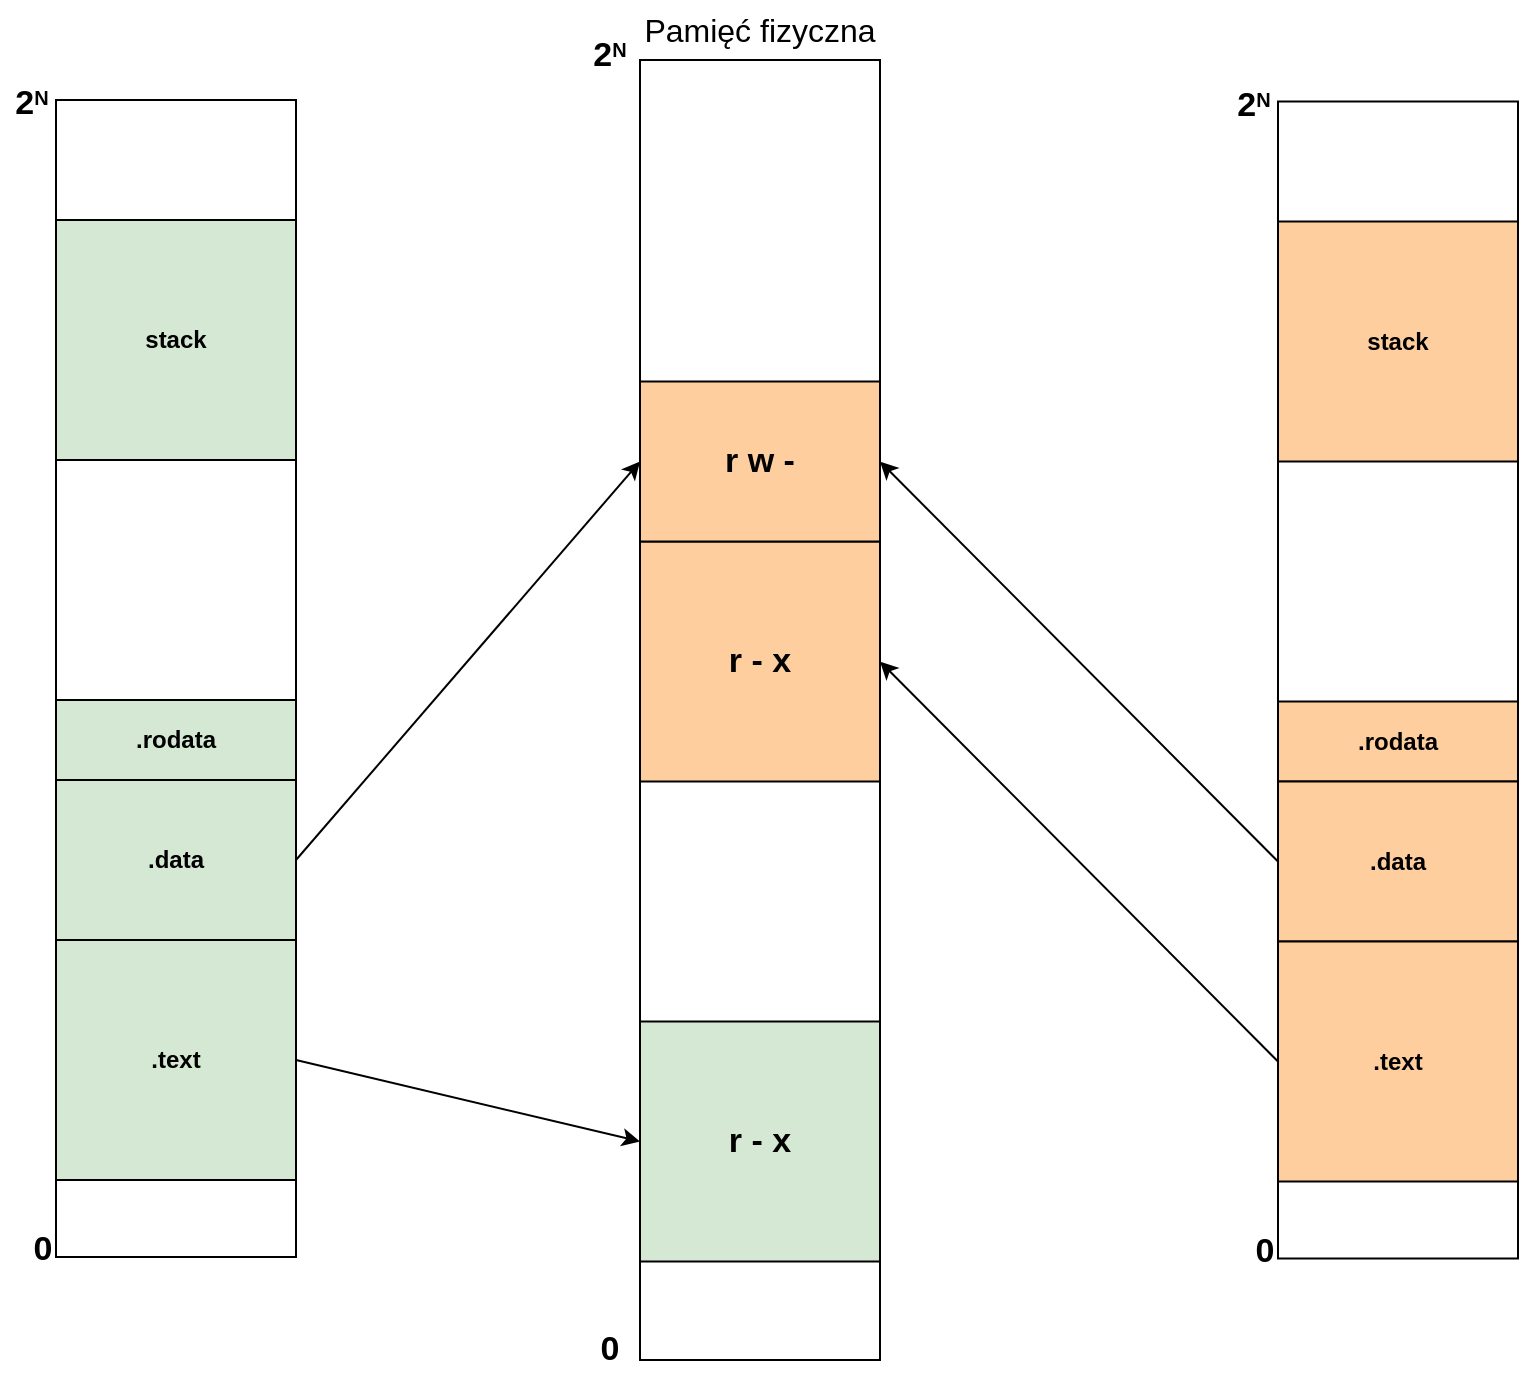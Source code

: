 <mxfile version="24.0.4" type="device">
  <diagram name="Page-1" id="bUzElv2l2GWEFmTksL0H">
    <mxGraphModel dx="345" dy="798" grid="1" gridSize="10" guides="1" tooltips="1" connect="1" arrows="1" fold="1" page="1" pageScale="1" pageWidth="850" pageHeight="1100" math="0" shadow="0">
      <root>
        <mxCell id="0" />
        <mxCell id="1" parent="0" />
        <mxCell id="l8w7lDZAc4AGo3SvnFqO-1" value="" style="rounded=0;whiteSpace=wrap;html=1;strokeWidth=1;fillColor=none;" parent="1" vertex="1">
          <mxGeometry x="948" y="60" width="120" height="578.5" as="geometry" />
        </mxCell>
        <mxCell id="QkMXo-uOz5fR3eblIkdU-6" value="" style="rounded=0;whiteSpace=wrap;html=1;strokeWidth=1;" parent="1" vertex="1">
          <mxGeometry x="1240" y="40" width="120" height="650" as="geometry" />
        </mxCell>
        <mxCell id="QkMXo-uOz5fR3eblIkdU-9" value="&lt;font style=&quot;font-size: 16px;&quot;&gt;Pamięć fizyczna&lt;/font&gt;" style="text;html=1;align=center;verticalAlign=middle;whiteSpace=wrap;rounded=0;" parent="1" vertex="1">
          <mxGeometry x="1240" y="10" width="120" height="30" as="geometry" />
        </mxCell>
        <mxCell id="QkMXo-uOz5fR3eblIkdU-42" value="" style="endArrow=none;html=1;rounded=0;strokeColor=none;" parent="1" edge="1">
          <mxGeometry width="50" height="50" relative="1" as="geometry">
            <mxPoint x="920.43" y="640" as="sourcePoint" />
            <mxPoint x="920" y="40" as="targetPoint" />
          </mxGeometry>
        </mxCell>
        <mxCell id="ApAm6ha_IGB6OoukJDqG-1" value="&lt;font style=&quot;font-size: 17px;&quot;&gt;&lt;b&gt;0&lt;/b&gt;&lt;b&gt;&lt;br&gt;&lt;/b&gt;&lt;/font&gt;" style="text;html=1;align=center;verticalAlign=middle;whiteSpace=wrap;rounded=0;" parent="1" vertex="1">
          <mxGeometry x="1195" y="670" width="60" height="30" as="geometry" />
        </mxCell>
        <mxCell id="ApAm6ha_IGB6OoukJDqG-2" value="&lt;font style=&quot;font-size: 17px;&quot;&gt;&lt;b style=&quot;font-size: 17px;&quot;&gt;2&lt;/b&gt;&lt;/font&gt;&lt;font size=&quot;1&quot;&gt;&lt;b&gt;&lt;sup style=&quot;font-size: 10px;&quot;&gt;N&lt;/sup&gt;&lt;/b&gt;&lt;/font&gt;" style="text;html=1;align=center;verticalAlign=middle;whiteSpace=wrap;rounded=0;fontSize=17;" parent="1" vertex="1">
          <mxGeometry x="1195" y="23" width="60" height="30" as="geometry" />
        </mxCell>
        <mxCell id="ApAm6ha_IGB6OoukJDqG-3" value="" style="endArrow=none;html=1;rounded=0;strokeColor=none;" parent="1" edge="1">
          <mxGeometry width="50" height="50" relative="1" as="geometry">
            <mxPoint x="1680.43" y="648.5" as="sourcePoint" />
            <mxPoint x="1680" y="48.5" as="targetPoint" />
          </mxGeometry>
        </mxCell>
        <mxCell id="l8w7lDZAc4AGo3SvnFqO-3" value="&lt;font style=&quot;font-size: 17px;&quot;&gt;&lt;b style=&quot;font-size: 17px;&quot;&gt;2&lt;/b&gt;&lt;/font&gt;&lt;font size=&quot;1&quot;&gt;&lt;b&gt;&lt;sup style=&quot;font-size: 10px;&quot;&gt;N&lt;/sup&gt;&lt;/b&gt;&lt;/font&gt;" style="text;html=1;align=center;verticalAlign=middle;whiteSpace=wrap;rounded=0;fontSize=17;" parent="1" vertex="1">
          <mxGeometry x="921" y="47" width="30" height="30" as="geometry" />
        </mxCell>
        <mxCell id="l8w7lDZAc4AGo3SvnFqO-6" value="&lt;font style=&quot;font-size: 17px;&quot;&gt;&lt;b&gt;0&lt;/b&gt;&lt;b&gt;&lt;br&gt;&lt;/b&gt;&lt;/font&gt;" style="text;html=1;align=center;verticalAlign=middle;whiteSpace=wrap;rounded=0;" parent="1" vertex="1">
          <mxGeometry x="935" y="620" width="13" height="30" as="geometry" />
        </mxCell>
        <mxCell id="4U6riaCsUl9iuARCi7AS-1" value="&lt;b&gt;stack&lt;/b&gt;" style="rounded=0;whiteSpace=wrap;html=1;fillColor=#D5E8D4;strokeWidth=1;" parent="1" vertex="1">
          <mxGeometry x="948" y="120" width="120" height="120" as="geometry" />
        </mxCell>
        <mxCell id="4U6riaCsUl9iuARCi7AS-2" value="&lt;b&gt;.rodata&lt;/b&gt;" style="rounded=0;whiteSpace=wrap;html=1;fillColor=#D5E8D4;strokeWidth=1;" parent="1" vertex="1">
          <mxGeometry x="948" y="360" width="120" height="40" as="geometry" />
        </mxCell>
        <mxCell id="4U6riaCsUl9iuARCi7AS-3" value="&lt;b&gt;.data&lt;/b&gt;" style="rounded=0;whiteSpace=wrap;html=1;fillColor=#D5E8D4;strokeWidth=1;" parent="1" vertex="1">
          <mxGeometry x="948" y="400" width="120" height="80" as="geometry" />
        </mxCell>
        <mxCell id="4U6riaCsUl9iuARCi7AS-5" value="" style="rounded=0;whiteSpace=wrap;html=1;fillColor=#D5E8D4;strokeWidth=1;" parent="1" vertex="1">
          <mxGeometry x="948" y="520" width="120" height="40" as="geometry" />
        </mxCell>
        <mxCell id="QkMXo-uOz5fR3eblIkdU-12" value="&lt;b&gt;.text&lt;/b&gt;" style="rounded=0;whiteSpace=wrap;html=1;fillColor=#D5E8D4;strokeWidth=1;" parent="1" vertex="1">
          <mxGeometry x="948" y="480" width="120" height="120" as="geometry" />
        </mxCell>
        <mxCell id="4U6riaCsUl9iuARCi7AS-11" value="&lt;b style=&quot;font-size: 17px;&quot;&gt;r - x&lt;/b&gt;" style="rounded=0;whiteSpace=wrap;html=1;fillColor=#D5E8D4;strokeWidth=1;" parent="1" vertex="1">
          <mxGeometry x="1240" y="520.75" width="120" height="120" as="geometry" />
        </mxCell>
        <mxCell id="dCZ3f5gwbwnDsk1tALXl-1" value="" style="rounded=0;whiteSpace=wrap;html=1;strokeWidth=1;fillColor=none;" parent="1" vertex="1">
          <mxGeometry x="1559" y="60.75" width="120" height="578.5" as="geometry" />
        </mxCell>
        <mxCell id="dCZ3f5gwbwnDsk1tALXl-3" value="&lt;font style=&quot;font-size: 17px;&quot;&gt;&lt;b style=&quot;font-size: 17px;&quot;&gt;2&lt;/b&gt;&lt;/font&gt;&lt;font size=&quot;1&quot;&gt;&lt;b&gt;&lt;sup style=&quot;font-size: 10px;&quot;&gt;N&lt;/sup&gt;&lt;/b&gt;&lt;/font&gt;" style="text;html=1;align=center;verticalAlign=middle;whiteSpace=wrap;rounded=0;fontSize=17;" parent="1" vertex="1">
          <mxGeometry x="1532" y="47.75" width="30" height="30" as="geometry" />
        </mxCell>
        <mxCell id="dCZ3f5gwbwnDsk1tALXl-4" value="&lt;font style=&quot;font-size: 17px;&quot;&gt;&lt;b&gt;0&lt;/b&gt;&lt;b&gt;&lt;br&gt;&lt;/b&gt;&lt;/font&gt;" style="text;html=1;align=center;verticalAlign=middle;whiteSpace=wrap;rounded=0;" parent="1" vertex="1">
          <mxGeometry x="1546" y="620.75" width="13" height="30" as="geometry" />
        </mxCell>
        <mxCell id="dCZ3f5gwbwnDsk1tALXl-5" value="&lt;b&gt;stack&lt;/b&gt;" style="rounded=0;whiteSpace=wrap;html=1;fillColor=#FFCE9F;strokeWidth=1;" parent="1" vertex="1">
          <mxGeometry x="1559" y="120.75" width="120" height="120" as="geometry" />
        </mxCell>
        <mxCell id="dCZ3f5gwbwnDsk1tALXl-6" value="&lt;b&gt;.rodata&lt;/b&gt;" style="rounded=0;whiteSpace=wrap;html=1;fillColor=#FFCE9F;strokeWidth=1;" parent="1" vertex="1">
          <mxGeometry x="1559" y="360.75" width="120" height="40" as="geometry" />
        </mxCell>
        <mxCell id="dCZ3f5gwbwnDsk1tALXl-7" value="&lt;b&gt;.data&lt;/b&gt;" style="rounded=0;whiteSpace=wrap;html=1;fillColor=#FFCE9F;strokeWidth=1;" parent="1" vertex="1">
          <mxGeometry x="1559" y="400.75" width="120" height="80" as="geometry" />
        </mxCell>
        <mxCell id="dCZ3f5gwbwnDsk1tALXl-8" value="" style="rounded=0;whiteSpace=wrap;html=1;fillColor=#D5E8D4;strokeWidth=1;" parent="1" vertex="1">
          <mxGeometry x="1559" y="520.75" width="120" height="40" as="geometry" />
        </mxCell>
        <mxCell id="dCZ3f5gwbwnDsk1tALXl-9" value="&lt;b&gt;.text&lt;/b&gt;" style="rounded=0;whiteSpace=wrap;html=1;fillColor=#FFCE9F;strokeWidth=1;" parent="1" vertex="1">
          <mxGeometry x="1559" y="480.75" width="120" height="120" as="geometry" />
        </mxCell>
        <mxCell id="dCZ3f5gwbwnDsk1tALXl-10" value="&lt;b style=&quot;font-size: 17px;&quot;&gt;r - x&lt;/b&gt;" style="rounded=0;whiteSpace=wrap;html=1;fillColor=#FFCE9F;strokeWidth=1;" parent="1" vertex="1">
          <mxGeometry x="1240" y="280.75" width="120" height="120" as="geometry" />
        </mxCell>
        <mxCell id="dCZ3f5gwbwnDsk1tALXl-11" value="&lt;b style=&quot;font-size: 17px;&quot;&gt;r w -&lt;/b&gt;" style="rounded=0;whiteSpace=wrap;html=1;fillColor=#FFCE9F;strokeWidth=1;" parent="1" vertex="1">
          <mxGeometry x="1240" y="200.75" width="120" height="80" as="geometry" />
        </mxCell>
        <mxCell id="dCZ3f5gwbwnDsk1tALXl-12" value="" style="endArrow=classic;html=1;rounded=0;entryX=0;entryY=0.5;entryDx=0;entryDy=0;exitX=1;exitY=0.5;exitDx=0;exitDy=0;" parent="1" edge="1" target="4U6riaCsUl9iuARCi7AS-11" source="QkMXo-uOz5fR3eblIkdU-12">
          <mxGeometry width="50" height="50" relative="1" as="geometry">
            <mxPoint x="1080" y="540" as="sourcePoint" />
            <mxPoint x="1230" y="580" as="targetPoint" />
          </mxGeometry>
        </mxCell>
        <mxCell id="dCZ3f5gwbwnDsk1tALXl-13" value="" style="endArrow=classic;html=1;rounded=0;exitX=1;exitY=0.5;exitDx=0;exitDy=0;entryX=0;entryY=0.5;entryDx=0;entryDy=0;" parent="1" edge="1" target="dCZ3f5gwbwnDsk1tALXl-11" source="4U6riaCsUl9iuARCi7AS-3">
          <mxGeometry width="50" height="50" relative="1" as="geometry">
            <mxPoint x="1080" y="440" as="sourcePoint" />
            <mxPoint x="1190" y="320" as="targetPoint" />
          </mxGeometry>
        </mxCell>
        <mxCell id="dCZ3f5gwbwnDsk1tALXl-14" value="" style="endArrow=classic;html=1;rounded=0;entryX=1;entryY=0.5;entryDx=0;entryDy=0;exitX=0;exitY=0.5;exitDx=0;exitDy=0;" parent="1" edge="1" target="dCZ3f5gwbwnDsk1tALXl-10" source="dCZ3f5gwbwnDsk1tALXl-9">
          <mxGeometry width="50" height="50" relative="1" as="geometry">
            <mxPoint x="1550" y="540" as="sourcePoint" />
            <mxPoint x="1370" y="340" as="targetPoint" />
          </mxGeometry>
        </mxCell>
        <mxCell id="dCZ3f5gwbwnDsk1tALXl-15" value="" style="endArrow=classic;html=1;rounded=0;entryX=1;entryY=0.5;entryDx=0;entryDy=0;exitX=0;exitY=0.5;exitDx=0;exitDy=0;" parent="1" edge="1" target="dCZ3f5gwbwnDsk1tALXl-11" source="dCZ3f5gwbwnDsk1tALXl-7">
          <mxGeometry width="50" height="50" relative="1" as="geometry">
            <mxPoint x="1550" y="441" as="sourcePoint" />
            <mxPoint x="1370" y="240.75" as="targetPoint" />
          </mxGeometry>
        </mxCell>
      </root>
    </mxGraphModel>
  </diagram>
</mxfile>
